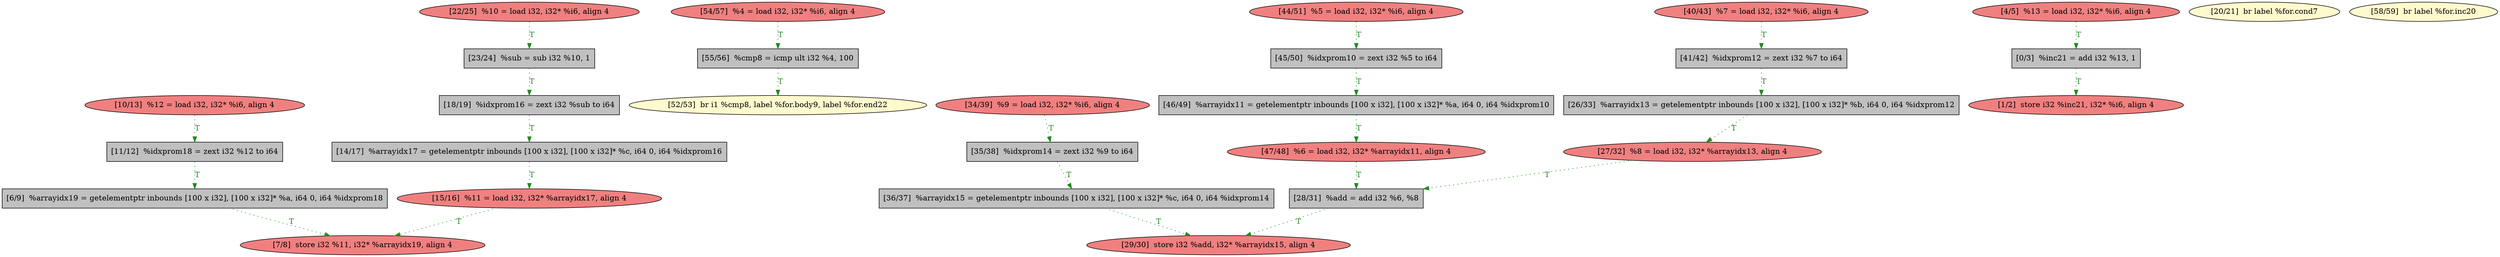 
digraph G {


node513 [fillcolor=grey,label="[23/24]  %sub = sub i32 %10, 1",shape=rectangle,style=filled ]
node512 [fillcolor=lemonchiffon,label="[52/53]  br i1 %cmp8, label %for.body9, label %for.end22",shape=ellipse,style=filled ]
node510 [fillcolor=grey,label="[55/56]  %cmp8 = icmp ult i32 %4, 100",shape=rectangle,style=filled ]
node509 [fillcolor=lightcoral,label="[22/25]  %10 = load i32, i32* %i6, align 4",shape=ellipse,style=filled ]
node511 [fillcolor=lightcoral,label="[54/57]  %4 = load i32, i32* %i6, align 4",shape=ellipse,style=filled ]
node508 [fillcolor=lightcoral,label="[15/16]  %11 = load i32, i32* %arrayidx17, align 4",shape=ellipse,style=filled ]
node506 [fillcolor=grey,label="[41/42]  %idxprom12 = zext i32 %7 to i64",shape=rectangle,style=filled ]
node504 [fillcolor=lightcoral,label="[40/43]  %7 = load i32, i32* %i6, align 4",shape=ellipse,style=filled ]
node502 [fillcolor=grey,label="[0/3]  %inc21 = add i32 %13, 1",shape=rectangle,style=filled ]
node514 [fillcolor=lightcoral,label="[44/51]  %5 = load i32, i32* %i6, align 4",shape=ellipse,style=filled ]
node501 [fillcolor=lightcoral,label="[10/13]  %12 = load i32, i32* %i6, align 4",shape=ellipse,style=filled ]
node507 [fillcolor=lemonchiffon,label="[20/21]  br label %for.cond7",shape=ellipse,style=filled ]
node489 [fillcolor=grey,label="[36/37]  %arrayidx15 = getelementptr inbounds [100 x i32], [100 x i32]* %c, i64 0, i64 %idxprom14",shape=rectangle,style=filled ]
node486 [fillcolor=lightcoral,label="[29/30]  store i32 %add, i32* %arrayidx15, align 4",shape=ellipse,style=filled ]
node490 [fillcolor=grey,label="[35/38]  %idxprom14 = zext i32 %9 to i64",shape=rectangle,style=filled ]
node492 [fillcolor=lightcoral,label="[27/32]  %8 = load i32, i32* %arrayidx13, align 4",shape=ellipse,style=filled ]
node488 [fillcolor=lightcoral,label="[1/2]  store i32 %inc21, i32* %i6, align 4",shape=ellipse,style=filled ]
node485 [fillcolor=grey,label="[28/31]  %add = add i32 %6, %8",shape=rectangle,style=filled ]
node495 [fillcolor=lightcoral,label="[7/8]  store i32 %11, i32* %arrayidx19, align 4",shape=ellipse,style=filled ]
node491 [fillcolor=grey,label="[46/49]  %arrayidx11 = getelementptr inbounds [100 x i32], [100 x i32]* %a, i64 0, i64 %idxprom10",shape=rectangle,style=filled ]
node493 [fillcolor=lemonchiffon,label="[58/59]  br label %for.inc20",shape=ellipse,style=filled ]
node494 [fillcolor=lightcoral,label="[47/48]  %6 = load i32, i32* %arrayidx11, align 4",shape=ellipse,style=filled ]
node487 [fillcolor=grey,label="[11/12]  %idxprom18 = zext i32 %12 to i64",shape=rectangle,style=filled ]
node496 [fillcolor=grey,label="[26/33]  %arrayidx13 = getelementptr inbounds [100 x i32], [100 x i32]* %b, i64 0, i64 %idxprom12",shape=rectangle,style=filled ]
node497 [fillcolor=lightcoral,label="[34/39]  %9 = load i32, i32* %i6, align 4",shape=ellipse,style=filled ]
node503 [fillcolor=lightcoral,label="[4/5]  %13 = load i32, i32* %i6, align 4",shape=ellipse,style=filled ]
node498 [fillcolor=grey,label="[14/17]  %arrayidx17 = getelementptr inbounds [100 x i32], [100 x i32]* %c, i64 0, i64 %idxprom16",shape=rectangle,style=filled ]
node499 [fillcolor=grey,label="[6/9]  %arrayidx19 = getelementptr inbounds [100 x i32], [100 x i32]* %a, i64 0, i64 %idxprom18",shape=rectangle,style=filled ]
node505 [fillcolor=grey,label="[45/50]  %idxprom10 = zext i32 %5 to i64",shape=rectangle,style=filled ]
node500 [fillcolor=grey,label="[18/19]  %idxprom16 = zext i32 %sub to i64",shape=rectangle,style=filled ]

node496->node492 [style=dotted,color=forestgreen,label="T",fontcolor=forestgreen ]
node504->node506 [style=dotted,color=forestgreen,label="T",fontcolor=forestgreen ]
node509->node513 [style=dotted,color=forestgreen,label="T",fontcolor=forestgreen ]
node510->node512 [style=dotted,color=forestgreen,label="T",fontcolor=forestgreen ]
node497->node490 [style=dotted,color=forestgreen,label="T",fontcolor=forestgreen ]
node500->node498 [style=dotted,color=forestgreen,label="T",fontcolor=forestgreen ]
node494->node485 [style=dotted,color=forestgreen,label="T",fontcolor=forestgreen ]
node487->node499 [style=dotted,color=forestgreen,label="T",fontcolor=forestgreen ]
node502->node488 [style=dotted,color=forestgreen,label="T",fontcolor=forestgreen ]
node489->node486 [style=dotted,color=forestgreen,label="T",fontcolor=forestgreen ]
node505->node491 [style=dotted,color=forestgreen,label="T",fontcolor=forestgreen ]
node485->node486 [style=dotted,color=forestgreen,label="T",fontcolor=forestgreen ]
node492->node485 [style=dotted,color=forestgreen,label="T",fontcolor=forestgreen ]
node506->node496 [style=dotted,color=forestgreen,label="T",fontcolor=forestgreen ]
node511->node510 [style=dotted,color=forestgreen,label="T",fontcolor=forestgreen ]
node501->node487 [style=dotted,color=forestgreen,label="T",fontcolor=forestgreen ]
node499->node495 [style=dotted,color=forestgreen,label="T",fontcolor=forestgreen ]
node491->node494 [style=dotted,color=forestgreen,label="T",fontcolor=forestgreen ]
node498->node508 [style=dotted,color=forestgreen,label="T",fontcolor=forestgreen ]
node508->node495 [style=dotted,color=forestgreen,label="T",fontcolor=forestgreen ]
node514->node505 [style=dotted,color=forestgreen,label="T",fontcolor=forestgreen ]
node503->node502 [style=dotted,color=forestgreen,label="T",fontcolor=forestgreen ]
node490->node489 [style=dotted,color=forestgreen,label="T",fontcolor=forestgreen ]
node513->node500 [style=dotted,color=forestgreen,label="T",fontcolor=forestgreen ]


}
